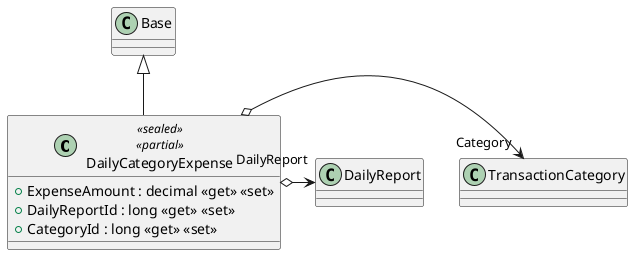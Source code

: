 @startuml
class DailyCategoryExpense <<sealed>> <<partial>> {
    + ExpenseAmount : decimal <<get>> <<set>>
    + DailyReportId : long <<get>> <<set>>
    + CategoryId : long <<get>> <<set>>
}
Base <|-- DailyCategoryExpense
DailyCategoryExpense o-> "Category" TransactionCategory
DailyCategoryExpense o-> "DailyReport" DailyReport
@enduml
